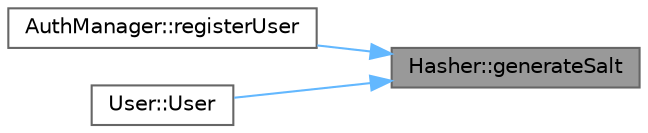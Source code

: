 digraph "Hasher::generateSalt"
{
 // LATEX_PDF_SIZE
  bgcolor="transparent";
  edge [fontname=Helvetica,fontsize=10,labelfontname=Helvetica,labelfontsize=10];
  node [fontname=Helvetica,fontsize=10,shape=box,height=0.2,width=0.4];
  rankdir="RL";
  Node1 [id="Node000001",label="Hasher::generateSalt",height=0.2,width=0.4,color="gray40", fillcolor="grey60", style="filled", fontcolor="black",tooltip="Tạo salt ngẫu nhiên."];
  Node1 -> Node2 [id="edge1_Node000001_Node000002",dir="back",color="steelblue1",style="solid",tooltip=" "];
  Node2 [id="Node000002",label="AuthManager::registerUser",height=0.2,width=0.4,color="grey40", fillcolor="white", style="filled",URL="$class_auth_manager.html#a84c57ed6f92626da5efd62730398642b",tooltip="Đăng ký người dùng mới."];
  Node1 -> Node3 [id="edge2_Node000001_Node000003",dir="back",color="steelblue1",style="solid",tooltip=" "];
  Node3 [id="Node000003",label="User::User",height=0.2,width=0.4,color="grey40", fillcolor="white", style="filled",URL="$class_user.html#af93acd836a7f1e7b98c3c978db5feecd",tooltip="Constructor khởi tạo người dùng với tên đăng nhập, mật khẩu và vai trò."];
}
